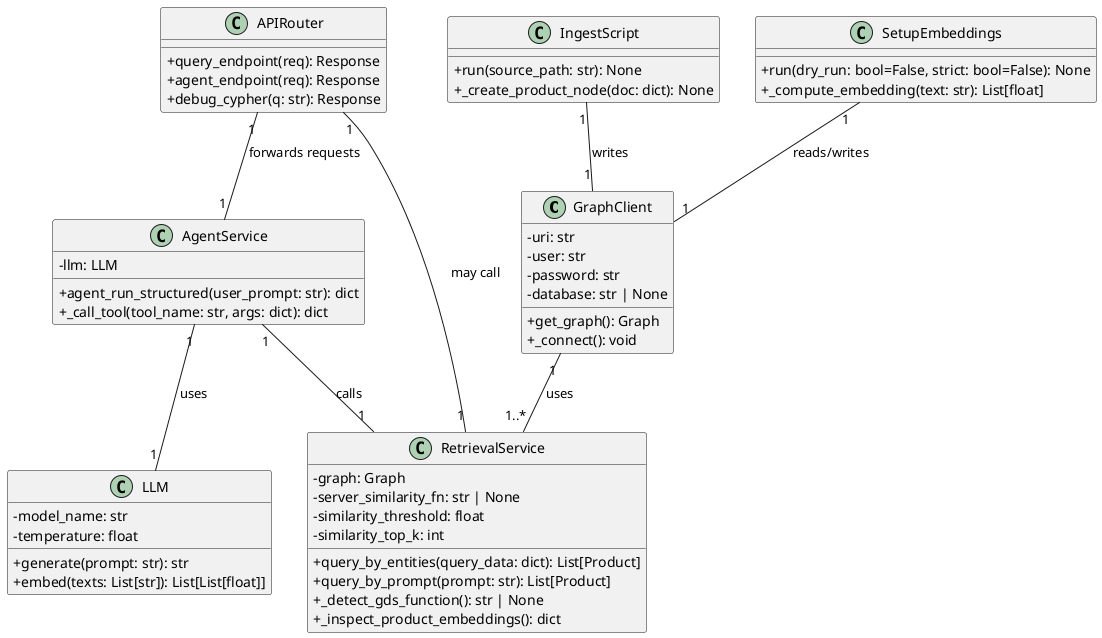 @startuml
' Class diagram for product-lookup-rag
' Shows key modules and main methods/attributes

skinparam classAttributeIconSize 0

class GraphClient {
    - uri: str
    - user: str
    - password: str
    - database: str | None
    + get_graph(): Graph
    + _connect(): void
}

class RetrievalService {
    - graph: Graph
    - server_similarity_fn: str | None
    - similarity_threshold: float
    - similarity_top_k: int
    + query_by_entities(query_data: dict): List[Product]
    + query_by_prompt(prompt: str): List[Product]
    + _detect_gds_function(): str | None
    + _inspect_product_embeddings(): dict
}

class AgentService {
    - llm: LLM
    + agent_run_structured(user_prompt: str): dict
    + _call_tool(tool_name: str, args: dict): dict
}

class LLM {
    - model_name: str
    - temperature: float
    + generate(prompt: str): str
    + embed(texts: List[str]): List[List[float]]
}

class IngestScript {
    + run(source_path: str): None
    + _create_product_node(doc: dict): None
}

class SetupEmbeddings {
    + run(dry_run: bool=False, strict: bool=False): None
    + _compute_embedding(text: str): List[float]
}

class APIRouter {
    + query_endpoint(req): Response
    + agent_endpoint(req): Response
    + debug_cypher(q: str): Response
}

' relationships
GraphClient "1" -- "1..*" RetrievalService : uses
AgentService "1" -- "1" LLM : uses
AgentService "1" -- "1" RetrievalService : calls
APIRouter "1" -- "1" AgentService : forwards requests
APIRouter "1" -- "1" RetrievalService : may call
IngestScript "1" -- "1" GraphClient : writes
SetupEmbeddings "1" -- "1" GraphClient : reads/writes

@enduml

